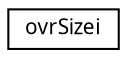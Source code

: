 digraph "Graphical Class Hierarchy"
{
 // LATEX_PDF_SIZE
  edge [fontname="Arial.ttf",fontsize="10",labelfontname="Arial.ttf",labelfontsize="10"];
  node [fontname="Arial.ttf",fontsize="10",shape=record];
  rankdir="LR";
  Node0 [label="ovrSizei",height=0.2,width=0.4,color="black", fillcolor="white", style="filled",URL="$structovr_sizei.html",tooltip=" "];
}
